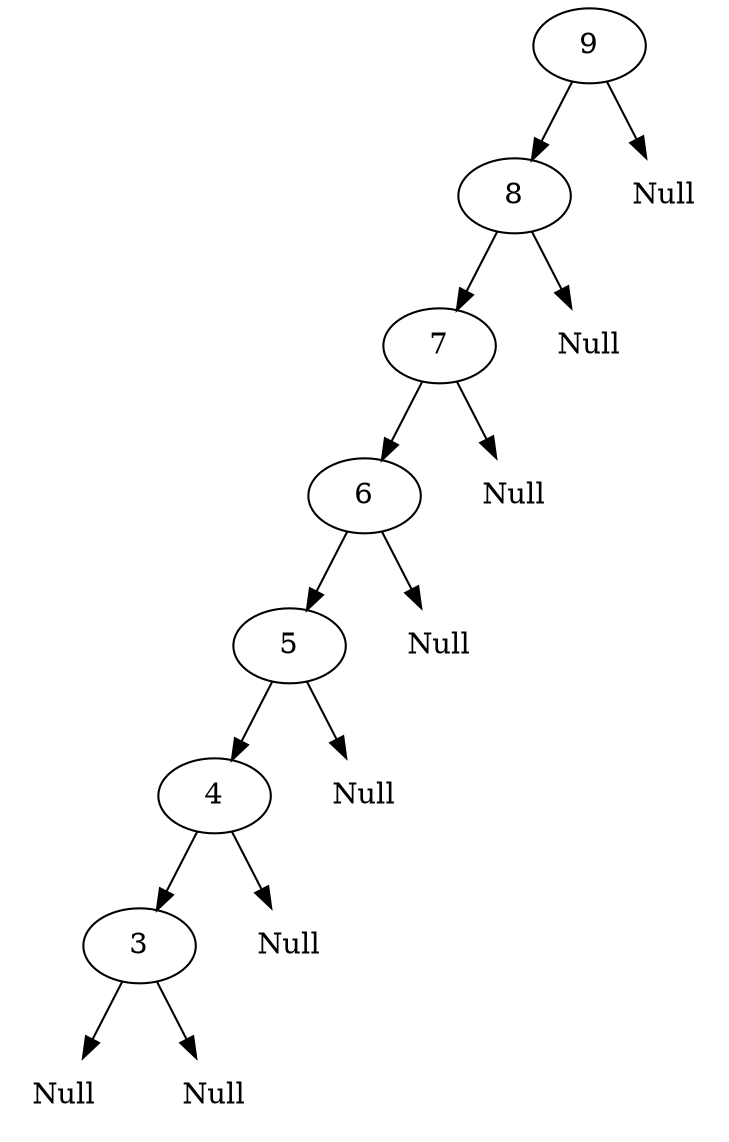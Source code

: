 digraph {
	node_9 [ label="9"];
	node_8 [ label="8"];
	node_7 [ label="7"];
	node_6 [ label="6"];
	node_5 [ label="5"];
	node_4 [ label="4"];
	node_3 [ label="3"];
	node_null_l_3 [label="Null", shape=none];
	node_null_r_3 [label="Null", shape=none];
	node_null_r_4 [label="Null", shape=none];
	node_null_r_5 [label="Null", shape=none];
	node_null_r_6 [label="Null", shape=none];
	node_null_r_7 [label="Null", shape=none];
	node_null_r_8 [label="Null", shape=none];
	node_null_r_9 [label="Null", shape=none];
	node_9 -> node_8;
	node_9 -> node_null_r_9;
	node_8 -> node_7;
	node_8 -> node_null_r_8;
	node_7 -> node_6;
	node_7 -> node_null_r_7;
	node_6 -> node_5;
	node_6 -> node_null_r_6;
	node_5 -> node_4;
	node_5 -> node_null_r_5;
	node_4 -> node_3;
	node_4 -> node_null_r_4;
	node_3 -> node_null_l_3;
	node_3 -> node_null_r_3;
}
